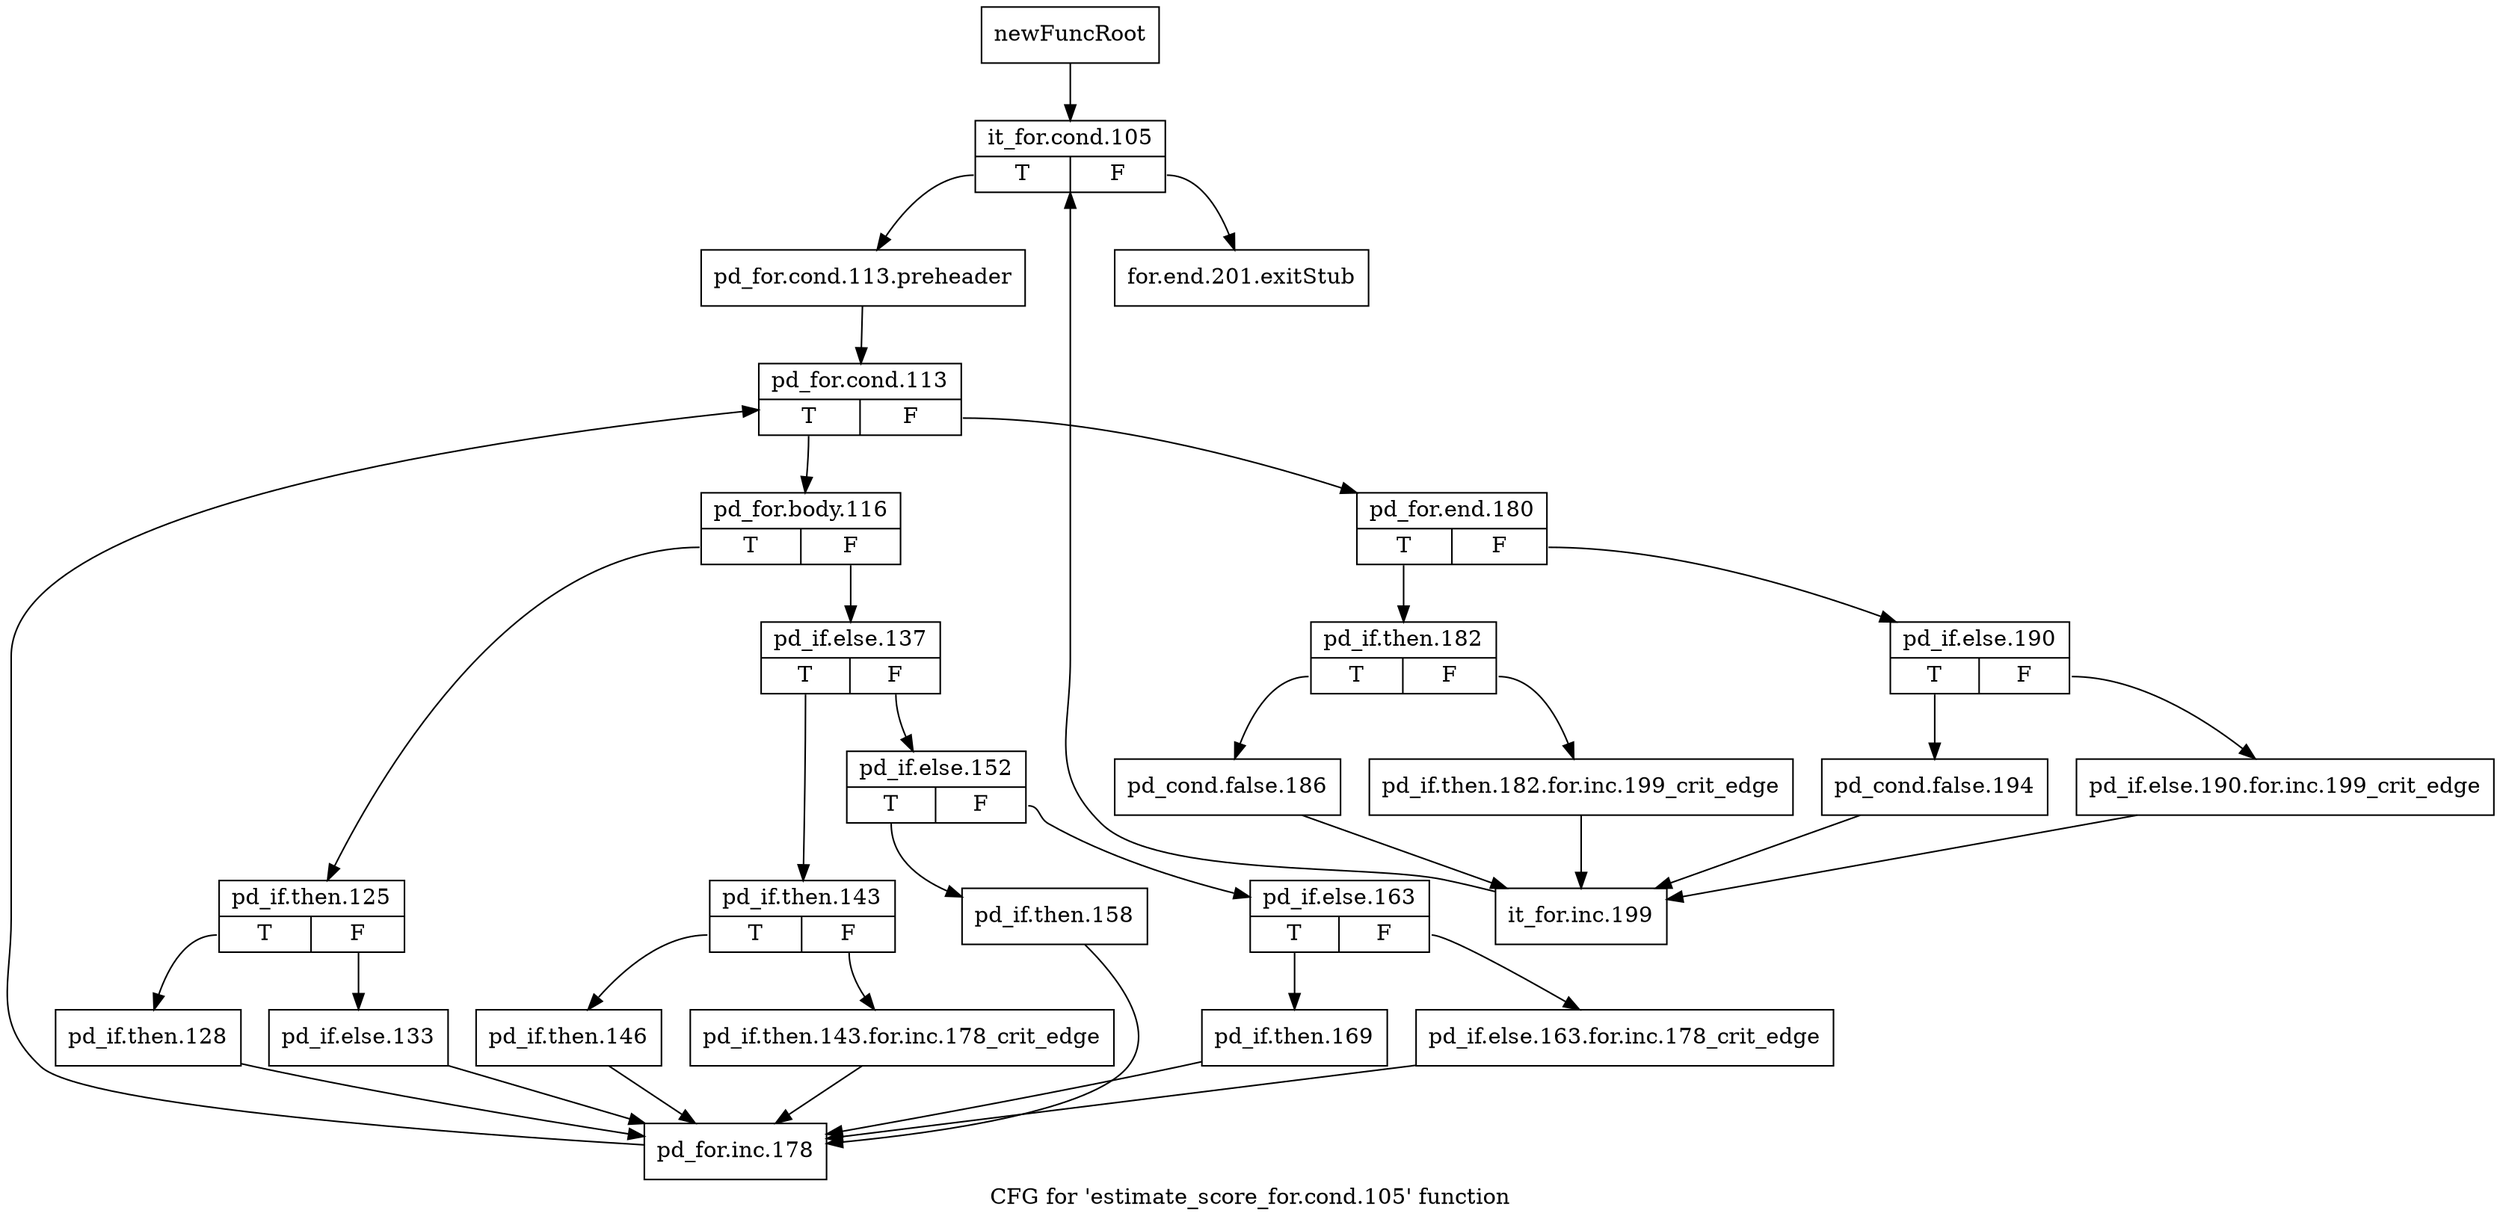 digraph "CFG for 'estimate_score_for.cond.105' function" {
	label="CFG for 'estimate_score_for.cond.105' function";

	Node0x44dc7a0 [shape=record,label="{newFuncRoot}"];
	Node0x44dc7a0 -> Node0x44dc840;
	Node0x44dc7f0 [shape=record,label="{for.end.201.exitStub}"];
	Node0x44dc840 [shape=record,label="{it_for.cond.105|{<s0>T|<s1>F}}"];
	Node0x44dc840:s0 -> Node0x44dc890;
	Node0x44dc840:s1 -> Node0x44dc7f0;
	Node0x44dc890 [shape=record,label="{pd_for.cond.113.preheader}"];
	Node0x44dc890 -> Node0x44dd9d0;
	Node0x44dd9d0 [shape=record,label="{pd_for.cond.113|{<s0>T|<s1>F}}"];
	Node0x44dd9d0:s0 -> Node0x44ddca0;
	Node0x44dd9d0:s1 -> Node0x44dda20;
	Node0x44dda20 [shape=record,label="{pd_for.end.180|{<s0>T|<s1>F}}"];
	Node0x44dda20:s0 -> Node0x44ddb60;
	Node0x44dda20:s1 -> Node0x44dda70;
	Node0x44dda70 [shape=record,label="{pd_if.else.190|{<s0>T|<s1>F}}"];
	Node0x44dda70:s0 -> Node0x44ddb10;
	Node0x44dda70:s1 -> Node0x44ddac0;
	Node0x44ddac0 [shape=record,label="{pd_if.else.190.for.inc.199_crit_edge}"];
	Node0x44ddac0 -> Node0x44ddc50;
	Node0x44ddb10 [shape=record,label="{pd_cond.false.194}"];
	Node0x44ddb10 -> Node0x44ddc50;
	Node0x44ddb60 [shape=record,label="{pd_if.then.182|{<s0>T|<s1>F}}"];
	Node0x44ddb60:s0 -> Node0x44ddc00;
	Node0x44ddb60:s1 -> Node0x44ddbb0;
	Node0x44ddbb0 [shape=record,label="{pd_if.then.182.for.inc.199_crit_edge}"];
	Node0x44ddbb0 -> Node0x44ddc50;
	Node0x44ddc00 [shape=record,label="{pd_cond.false.186}"];
	Node0x44ddc00 -> Node0x44ddc50;
	Node0x44ddc50 [shape=record,label="{it_for.inc.199}"];
	Node0x44ddc50 -> Node0x44dc840;
	Node0x44ddca0 [shape=record,label="{pd_for.body.116|{<s0>T|<s1>F}}"];
	Node0x44ddca0:s0 -> Node0x44ddfc0;
	Node0x44ddca0:s1 -> Node0x44ddcf0;
	Node0x44ddcf0 [shape=record,label="{pd_if.else.137|{<s0>T|<s1>F}}"];
	Node0x44ddcf0:s0 -> Node0x44dded0;
	Node0x44ddcf0:s1 -> Node0x44ddd40;
	Node0x44ddd40 [shape=record,label="{pd_if.else.152|{<s0>T|<s1>F}}"];
	Node0x44ddd40:s0 -> Node0x44dde80;
	Node0x44ddd40:s1 -> Node0x44ddd90;
	Node0x44ddd90 [shape=record,label="{pd_if.else.163|{<s0>T|<s1>F}}"];
	Node0x44ddd90:s0 -> Node0x44dde30;
	Node0x44ddd90:s1 -> Node0x44ddde0;
	Node0x44ddde0 [shape=record,label="{pd_if.else.163.for.inc.178_crit_edge}"];
	Node0x44ddde0 -> Node0x44de0b0;
	Node0x44dde30 [shape=record,label="{pd_if.then.169}"];
	Node0x44dde30 -> Node0x44de0b0;
	Node0x44dde80 [shape=record,label="{pd_if.then.158}"];
	Node0x44dde80 -> Node0x44de0b0;
	Node0x44dded0 [shape=record,label="{pd_if.then.143|{<s0>T|<s1>F}}"];
	Node0x44dded0:s0 -> Node0x44ddf70;
	Node0x44dded0:s1 -> Node0x44ddf20;
	Node0x44ddf20 [shape=record,label="{pd_if.then.143.for.inc.178_crit_edge}"];
	Node0x44ddf20 -> Node0x44de0b0;
	Node0x44ddf70 [shape=record,label="{pd_if.then.146}"];
	Node0x44ddf70 -> Node0x44de0b0;
	Node0x44ddfc0 [shape=record,label="{pd_if.then.125|{<s0>T|<s1>F}}"];
	Node0x44ddfc0:s0 -> Node0x44de060;
	Node0x44ddfc0:s1 -> Node0x44de010;
	Node0x44de010 [shape=record,label="{pd_if.else.133}"];
	Node0x44de010 -> Node0x44de0b0;
	Node0x44de060 [shape=record,label="{pd_if.then.128}"];
	Node0x44de060 -> Node0x44de0b0;
	Node0x44de0b0 [shape=record,label="{pd_for.inc.178}"];
	Node0x44de0b0 -> Node0x44dd9d0;
}
